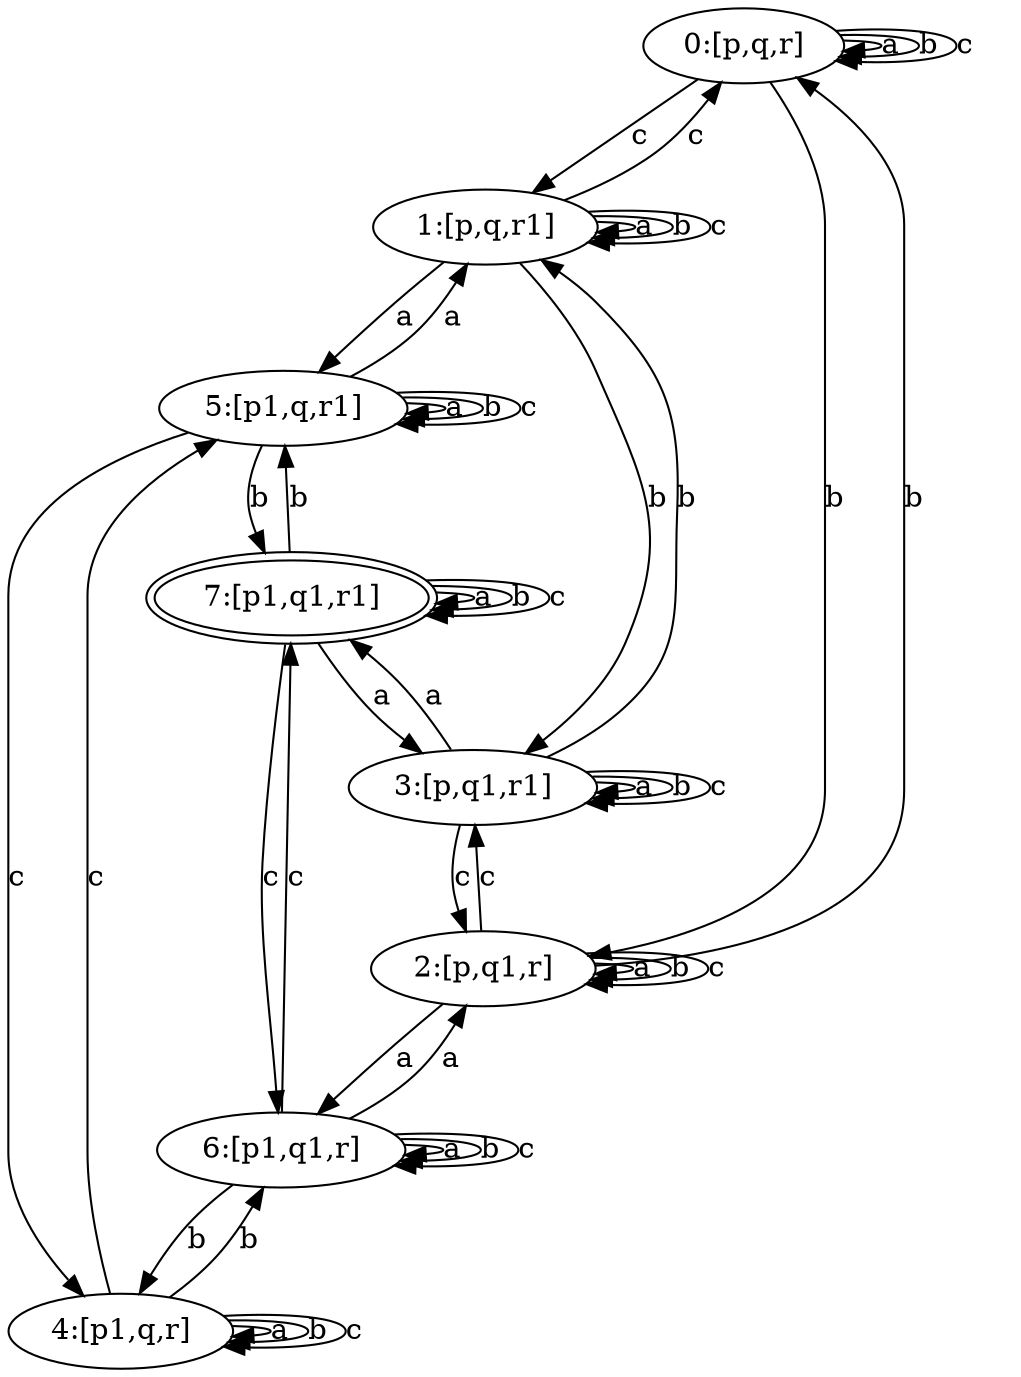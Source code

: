 digraph G { 0[label ="0:[p,q,r]"] ; 1[label ="1:[p,q,r1]"] ; 2[label ="2:[p,q1,r]"] ; 3[label ="3:[p,q1,r1]"] ; 4[label ="4:[p1,q,r]"] ; 5[label ="5:[p1,q,r1]"] ; 6[label ="6:[p1,q1,r]"] ; 7[label ="7:[p1,q1,r1]",peripheries = 2] ; 0 -> 0 [label=a] ; 0 -> 0 [label=b] ; 0 -> 0 [label=c] ; 0 -> 1 [label=c] ; 0 -> 2 [label=b] ; 1 -> 0 [label=c] ; 1 -> 1 [label=a] ; 1 -> 1 [label=b] ; 1 -> 1 [label=c] ; 1 -> 3 [label=b] ; 1 -> 5 [label=a] ; 2 -> 0 [label=b] ; 2 -> 2 [label=a] ; 2 -> 2 [label=b] ; 2 -> 2 [label=c] ; 2 -> 3 [label=c] ; 2 -> 6 [label=a] ; 3 -> 1 [label=b] ; 3 -> 2 [label=c] ; 3 -> 3 [label=a] ; 3 -> 3 [label=b] ; 3 -> 3 [label=c] ; 3 -> 7 [label=a] ; 4 -> 4 [label=a] ; 4 -> 4 [label=b] ; 4 -> 4 [label=c] ; 4 -> 5 [label=c] ; 4 -> 6 [label=b] ; 5 -> 1 [label=a] ; 5 -> 4 [label=c] ; 5 -> 5 [label=a] ; 5 -> 5 [label=b] ; 5 -> 5 [label=c] ; 5 -> 7 [label=b] ; 6 -> 2 [label=a] ; 6 -> 4 [label=b] ; 6 -> 6 [label=a] ; 6 -> 6 [label=b] ; 6 -> 6 [label=c] ; 6 -> 7 [label=c] ; 7 -> 3 [label=a] ; 7 -> 5 [label=b] ; 7 -> 6 [label=c] ; 7 -> 7 [label=a] ; 7 -> 7 [label=b] ; 7 -> 7 [label=c] }